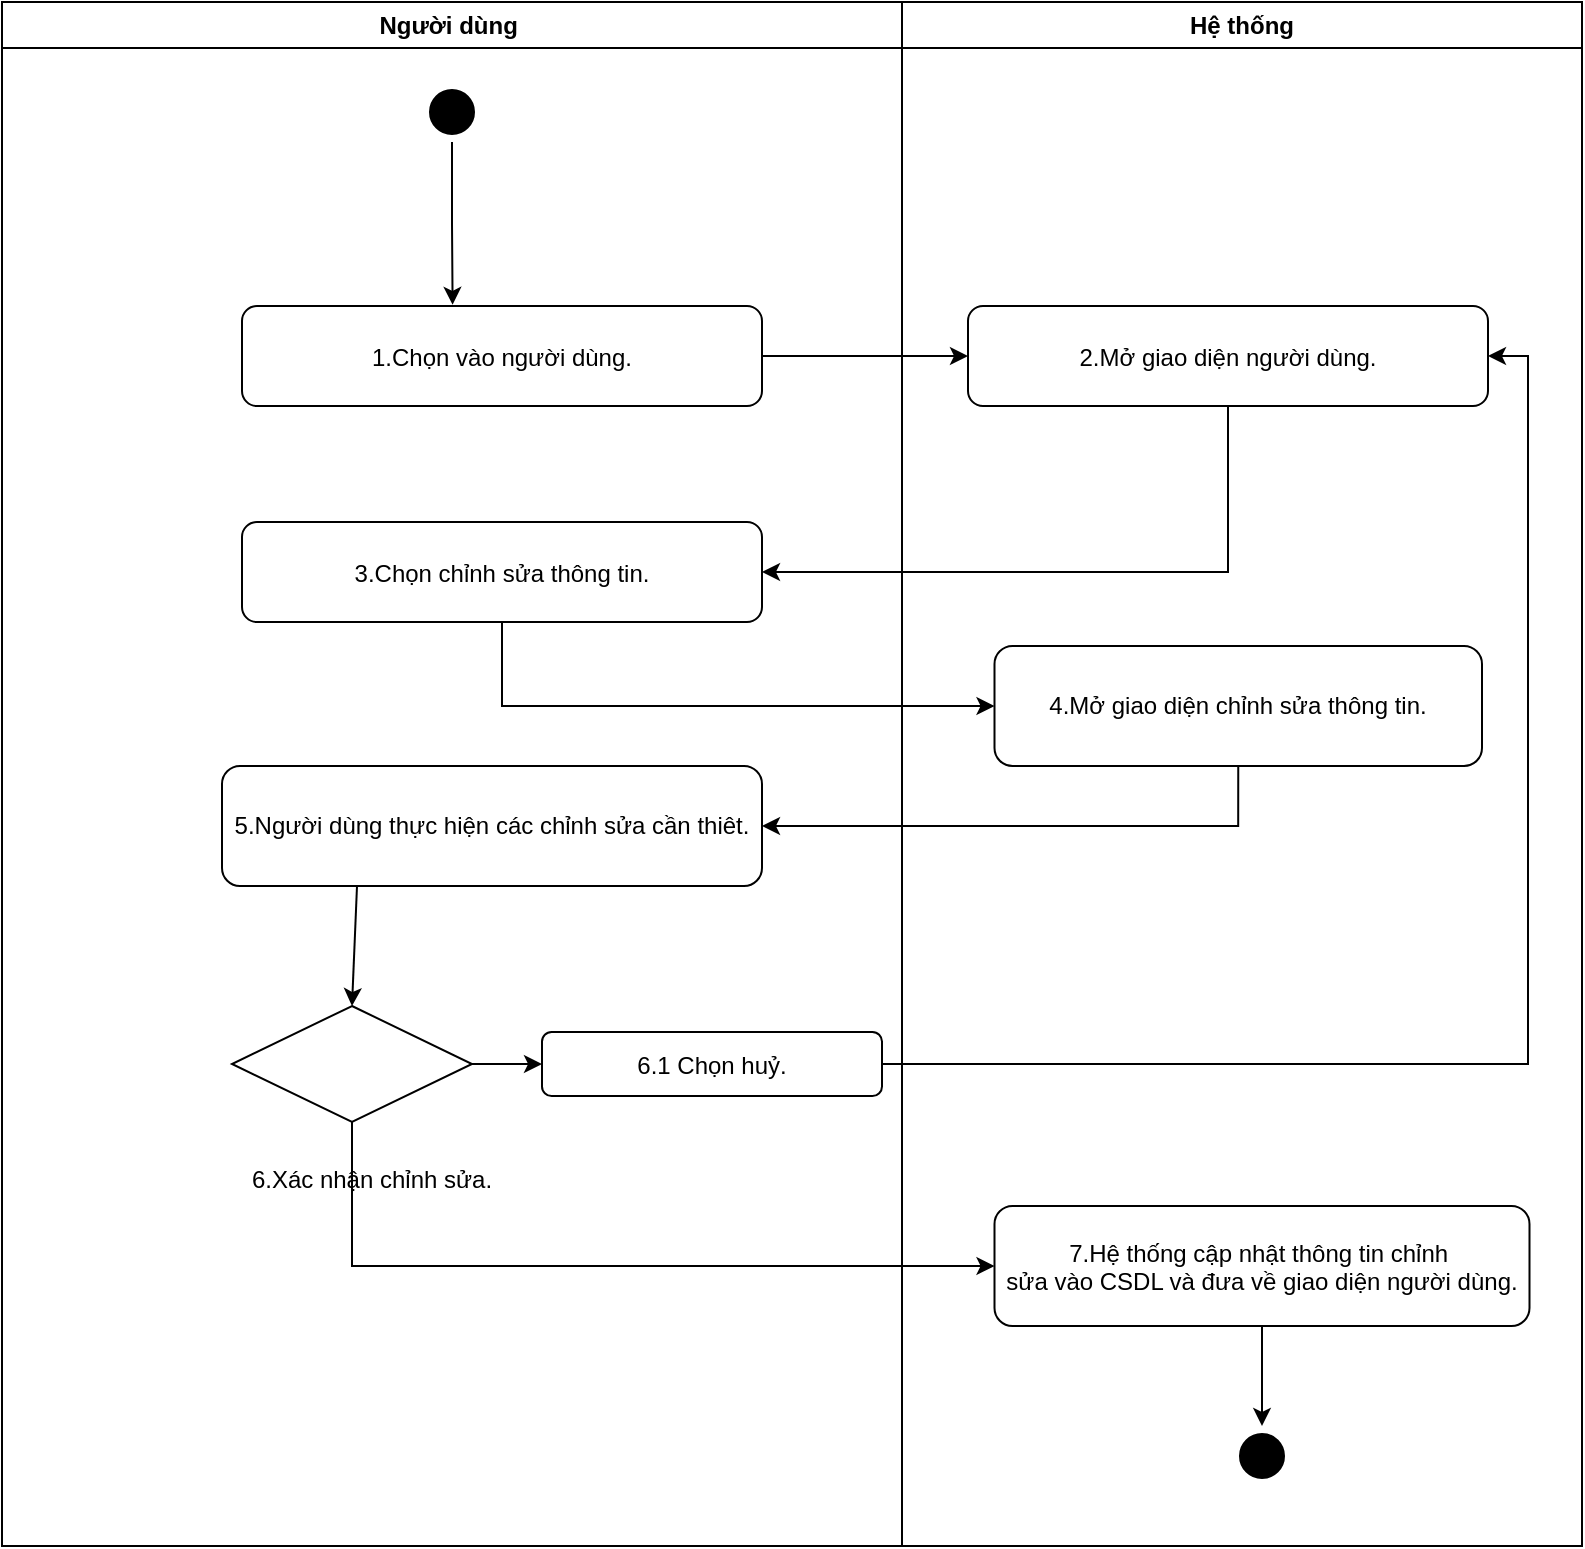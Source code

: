<mxfile version="28.1.2">
  <diagram name="Page-1" id="e7e014a7-5840-1c2e-5031-d8a46d1fe8dd">
    <mxGraphModel dx="2772" dy="963" grid="1" gridSize="10" guides="1" tooltips="1" connect="1" arrows="1" fold="1" page="1" pageScale="1" pageWidth="1169" pageHeight="826" background="none" math="0" shadow="0">
      <root>
        <mxCell id="0" />
        <mxCell id="1" parent="0" />
        <mxCell id="2" value="Người dùng " style="swimlane;whiteSpace=wrap" parent="1" vertex="1">
          <mxGeometry x="-10" y="128" width="450" height="772" as="geometry" />
        </mxCell>
        <mxCell id="5" value="" style="ellipse;shape=startState;fillColor=#000000;strokeColor=#000000;" parent="2" vertex="1">
          <mxGeometry x="210" y="40" width="30" height="30" as="geometry" />
        </mxCell>
        <mxCell id="7" value="3.Chọn chỉnh sửa thông tin." style="rounded=1;" parent="2" vertex="1">
          <mxGeometry x="120" y="260" width="260" height="50" as="geometry" />
        </mxCell>
        <mxCell id="ofE1IKZhP1BckV__TYuj-32" value="1.Chọn vào người dùng." style="rounded=1;" parent="2" vertex="1">
          <mxGeometry x="120" y="152" width="260" height="50" as="geometry" />
        </mxCell>
        <mxCell id="ofE1IKZhP1BckV__TYuj-33" style="edgeStyle=orthogonalEdgeStyle;rounded=0;orthogonalLoop=1;jettySize=auto;html=1;exitX=0.5;exitY=1;exitDx=0;exitDy=0;entryX=0.405;entryY=-0.012;entryDx=0;entryDy=0;entryPerimeter=0;" parent="2" source="5" target="ofE1IKZhP1BckV__TYuj-32" edge="1">
          <mxGeometry relative="1" as="geometry" />
        </mxCell>
        <mxCell id="s9egA-n-uwzUiJ3B5Gmp-47" value="6.Xác nhận chỉnh sửa." style="text;html=1;align=center;verticalAlign=middle;whiteSpace=wrap;rounded=0;" parent="2" vertex="1">
          <mxGeometry x="120" y="572" width="130" height="33" as="geometry" />
        </mxCell>
        <mxCell id="s9egA-n-uwzUiJ3B5Gmp-45" value="" style="rhombus;whiteSpace=wrap;html=1;" parent="2" vertex="1">
          <mxGeometry x="115" y="502" width="120" height="58" as="geometry" />
        </mxCell>
        <mxCell id="uN0i9JbRv6jDfp-7DTim-10" value="5.Người dùng thực hiện các chỉnh sửa cần thiêt." style="rounded=1;whiteSpace=wrap;html=1;" vertex="1" parent="2">
          <mxGeometry x="110" y="382" width="270" height="60" as="geometry" />
        </mxCell>
        <mxCell id="s9egA-n-uwzUiJ3B5Gmp-50" value="6.1 Chọn huỷ." style="rounded=1;" parent="2" vertex="1">
          <mxGeometry x="270" y="515" width="170" height="32" as="geometry" />
        </mxCell>
        <mxCell id="s9egA-n-uwzUiJ3B5Gmp-51" style="edgeStyle=orthogonalEdgeStyle;rounded=0;orthogonalLoop=1;jettySize=auto;html=1;exitX=1;exitY=0.5;exitDx=0;exitDy=0;entryX=0;entryY=0.5;entryDx=0;entryDy=0;" parent="2" source="s9egA-n-uwzUiJ3B5Gmp-45" target="s9egA-n-uwzUiJ3B5Gmp-50" edge="1">
          <mxGeometry relative="1" as="geometry" />
        </mxCell>
        <mxCell id="uN0i9JbRv6jDfp-7DTim-14" value="" style="endArrow=classic;html=1;rounded=0;exitX=0.25;exitY=1;exitDx=0;exitDy=0;entryX=0.5;entryY=0;entryDx=0;entryDy=0;" edge="1" parent="2" source="uN0i9JbRv6jDfp-7DTim-10" target="s9egA-n-uwzUiJ3B5Gmp-45">
          <mxGeometry width="50" height="50" relative="1" as="geometry">
            <mxPoint x="390" y="462" as="sourcePoint" />
            <mxPoint x="440" y="412" as="targetPoint" />
          </mxGeometry>
        </mxCell>
        <mxCell id="3" value="Hệ thống" style="swimlane;whiteSpace=wrap" parent="1" vertex="1">
          <mxGeometry x="440" y="128" width="340" height="772" as="geometry" />
        </mxCell>
        <mxCell id="uvt4-mb7bjSLwskbyc6D-61" value="7.Hệ thống cập nhật thông tin chỉnh &#xa;sửa vào CSDL và đưa về giao diện người dùng." style="rounded=1;" parent="3" vertex="1">
          <mxGeometry x="46.25" y="602" width="267.5" height="60" as="geometry" />
        </mxCell>
        <mxCell id="ofE1IKZhP1BckV__TYuj-31" value="2.Mở giao diện người dùng." style="rounded=1;" parent="3" vertex="1">
          <mxGeometry x="33" y="152" width="260" height="50" as="geometry" />
        </mxCell>
        <mxCell id="s9egA-n-uwzUiJ3B5Gmp-57" value="" style="edgeStyle=orthogonalEdgeStyle;rounded=0;orthogonalLoop=1;jettySize=auto;html=1;exitX=0.5;exitY=1;exitDx=0;exitDy=0;" parent="3" source="uvt4-mb7bjSLwskbyc6D-61" target="uvt4-mb7bjSLwskbyc6D-66" edge="1">
          <mxGeometry relative="1" as="geometry">
            <mxPoint x="620" y="790" as="sourcePoint" />
            <mxPoint x="621" y="960" as="targetPoint" />
          </mxGeometry>
        </mxCell>
        <mxCell id="uvt4-mb7bjSLwskbyc6D-66" value="" style="ellipse;shape=startState;fillColor=#000000;strokeColor=#000000;" parent="3" vertex="1">
          <mxGeometry x="165" y="712" width="30" height="30" as="geometry" />
        </mxCell>
        <mxCell id="uN0i9JbRv6jDfp-7DTim-8" value="4.Mở giao diện chỉnh sửa thông tin." style="rounded=1;whiteSpace=wrap;html=1;" vertex="1" parent="3">
          <mxGeometry x="46.25" y="322" width="243.75" height="60" as="geometry" />
        </mxCell>
        <mxCell id="ofE1IKZhP1BckV__TYuj-34" style="edgeStyle=orthogonalEdgeStyle;rounded=0;orthogonalLoop=1;jettySize=auto;html=1;exitX=1;exitY=0.5;exitDx=0;exitDy=0;entryX=0;entryY=0.5;entryDx=0;entryDy=0;" parent="1" source="ofE1IKZhP1BckV__TYuj-32" target="ofE1IKZhP1BckV__TYuj-31" edge="1">
          <mxGeometry relative="1" as="geometry" />
        </mxCell>
        <mxCell id="ofE1IKZhP1BckV__TYuj-35" style="edgeStyle=orthogonalEdgeStyle;rounded=0;orthogonalLoop=1;jettySize=auto;html=1;exitX=0.5;exitY=1;exitDx=0;exitDy=0;entryX=1;entryY=0.5;entryDx=0;entryDy=0;" parent="1" source="ofE1IKZhP1BckV__TYuj-31" target="7" edge="1">
          <mxGeometry relative="1" as="geometry" />
        </mxCell>
        <mxCell id="uN0i9JbRv6jDfp-7DTim-7" style="edgeStyle=orthogonalEdgeStyle;rounded=0;orthogonalLoop=1;jettySize=auto;html=1;exitX=0.5;exitY=1;exitDx=0;exitDy=0;entryX=0;entryY=0.5;entryDx=0;entryDy=0;" edge="1" parent="1" source="7" target="uN0i9JbRv6jDfp-7DTim-8">
          <mxGeometry relative="1" as="geometry">
            <mxPoint x="600" y="520" as="targetPoint" />
          </mxGeometry>
        </mxCell>
        <mxCell id="uN0i9JbRv6jDfp-7DTim-9" style="edgeStyle=orthogonalEdgeStyle;rounded=0;orthogonalLoop=1;jettySize=auto;html=1;exitX=0.5;exitY=1;exitDx=0;exitDy=0;" edge="1" parent="1" source="uN0i9JbRv6jDfp-7DTim-8" target="uN0i9JbRv6jDfp-7DTim-10">
          <mxGeometry relative="1" as="geometry">
            <mxPoint x="250" y="580" as="targetPoint" />
          </mxGeometry>
        </mxCell>
        <mxCell id="uN0i9JbRv6jDfp-7DTim-13" style="edgeStyle=orthogonalEdgeStyle;rounded=0;orthogonalLoop=1;jettySize=auto;html=1;exitX=1;exitY=0.5;exitDx=0;exitDy=0;entryX=1;entryY=0.5;entryDx=0;entryDy=0;" edge="1" parent="1" source="s9egA-n-uwzUiJ3B5Gmp-50" target="ofE1IKZhP1BckV__TYuj-31">
          <mxGeometry relative="1" as="geometry">
            <mxPoint x="450" y="659.0" as="sourcePoint" />
          </mxGeometry>
        </mxCell>
        <mxCell id="uN0i9JbRv6jDfp-7DTim-15" style="edgeStyle=orthogonalEdgeStyle;rounded=0;orthogonalLoop=1;jettySize=auto;html=1;exitX=0.5;exitY=1;exitDx=0;exitDy=0;entryX=0;entryY=0.5;entryDx=0;entryDy=0;" edge="1" parent="1" source="s9egA-n-uwzUiJ3B5Gmp-45" target="uvt4-mb7bjSLwskbyc6D-61">
          <mxGeometry relative="1" as="geometry" />
        </mxCell>
      </root>
    </mxGraphModel>
  </diagram>
</mxfile>

